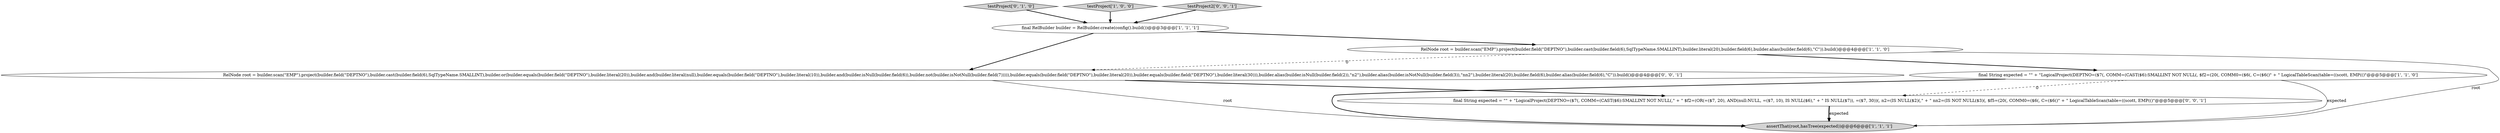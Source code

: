 digraph {
5 [style = filled, label = "testProject['0', '1', '0']", fillcolor = lightgray, shape = diamond image = "AAA0AAABBB2BBB"];
6 [style = filled, label = "RelNode root = builder.scan(\"EMP\").project(builder.field(\"DEPTNO\"),builder.cast(builder.field(6),SqlTypeName.SMALLINT),builder.or(builder.equals(builder.field(\"DEPTNO\"),builder.literal(20)),builder.and(builder.literal(null),builder.equals(builder.field(\"DEPTNO\"),builder.literal(10)),builder.and(builder.isNull(builder.field(6)),builder.not(builder.isNotNull(builder.field(7))))),builder.equals(builder.field(\"DEPTNO\"),builder.literal(20)),builder.equals(builder.field(\"DEPTNO\"),builder.literal(30))),builder.alias(builder.isNull(builder.field(2)),\"n2\"),builder.alias(builder.isNotNull(builder.field(3)),\"nn2\"),builder.literal(20),builder.field(6),builder.alias(builder.field(6),\"C\")).build()@@@4@@@['0', '0', '1']", fillcolor = white, shape = ellipse image = "AAA0AAABBB3BBB"];
7 [style = filled, label = "final String expected = \"\" + \"LogicalProject(DEPTNO=($7(, COMM=(CAST($6):SMALLINT NOT NULL(,\" + \" $f2=(OR(=($7, 20), AND(null:NULL, =($7, 10), IS NULL($6),\" + \" IS NULL($7)), =($7, 30))(, n2=(IS NULL($2)(,\" + \" nn2=(IS NOT NULL($3)(, $f5=(20(, COMM0=($6(, C=($6()\" + \" LogicalTableScan(table=((scott, EMP(()\"@@@5@@@['0', '0', '1']", fillcolor = white, shape = ellipse image = "AAA0AAABBB3BBB"];
4 [style = filled, label = "RelNode root = builder.scan(\"EMP\").project(builder.field(\"DEPTNO\"),builder.cast(builder.field(6),SqlTypeName.SMALLINT),builder.literal(20),builder.field(6),builder.alias(builder.field(6),\"C\")).build()@@@4@@@['1', '1', '0']", fillcolor = white, shape = ellipse image = "AAA0AAABBB1BBB"];
1 [style = filled, label = "testProject['1', '0', '0']", fillcolor = lightgray, shape = diamond image = "AAA0AAABBB1BBB"];
3 [style = filled, label = "final String expected = \"\" + \"LogicalProject(DEPTNO=($7(, COMM=(CAST($6):SMALLINT NOT NULL(, $f2=(20(, COMM0=($6(, C=($6()\" + \" LogicalTableScan(table=((scott, EMP(()\"@@@5@@@['1', '1', '0']", fillcolor = white, shape = ellipse image = "AAA0AAABBB1BBB"];
8 [style = filled, label = "testProject2['0', '0', '1']", fillcolor = lightgray, shape = diamond image = "AAA0AAABBB3BBB"];
0 [style = filled, label = "final RelBuilder builder = RelBuilder.create(config().build())@@@3@@@['1', '1', '1']", fillcolor = white, shape = ellipse image = "AAA0AAABBB1BBB"];
2 [style = filled, label = "assertThat(root,hasTree(expected))@@@6@@@['1', '1', '1']", fillcolor = lightgray, shape = ellipse image = "AAA0AAABBB1BBB"];
8->0 [style = bold, label=""];
4->2 [style = solid, label="root"];
3->2 [style = solid, label="expected"];
4->3 [style = bold, label=""];
6->2 [style = solid, label="root"];
1->0 [style = bold, label=""];
3->2 [style = bold, label=""];
5->0 [style = bold, label=""];
6->7 [style = bold, label=""];
4->6 [style = dashed, label="0"];
0->4 [style = bold, label=""];
0->6 [style = bold, label=""];
7->2 [style = bold, label=""];
3->7 [style = dashed, label="0"];
7->2 [style = solid, label="expected"];
}
